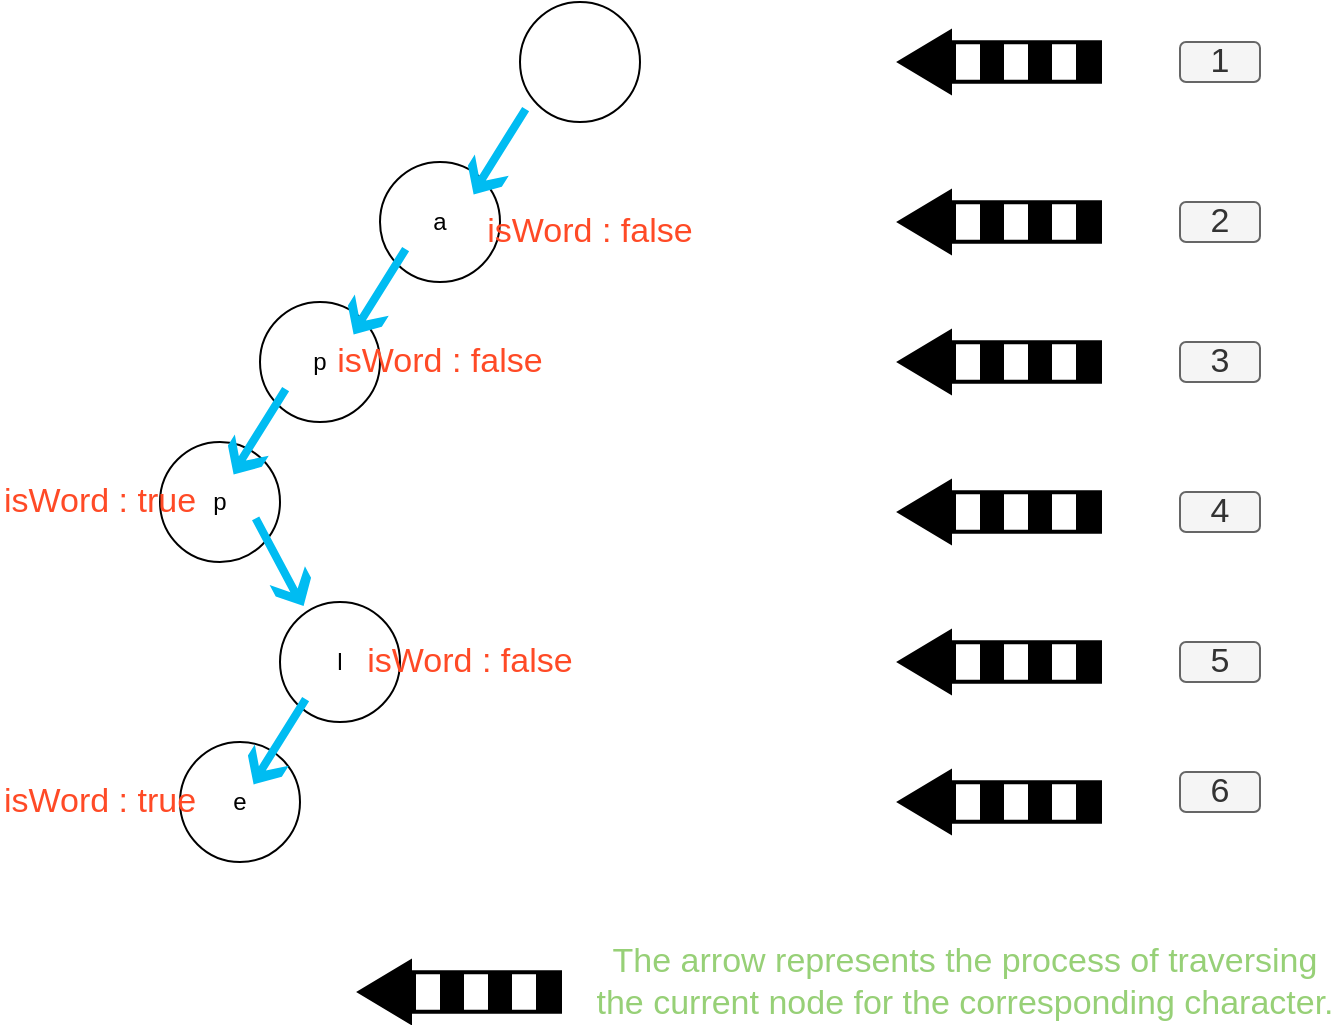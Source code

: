 <mxfile version="13.4.2" type="device"><diagram id="zUBkOizd3lOV14bIgwrr" name="Page-1"><mxGraphModel dx="951" dy="479" grid="1" gridSize="10" guides="1" tooltips="1" connect="1" arrows="1" fold="1" page="1" pageScale="1" pageWidth="850" pageHeight="1100" math="0" shadow="0"><root><mxCell id="0"/><mxCell id="1" parent="0"/><mxCell id="PmSHs75wQBvF2WtdOMd8-2" value="" style="ellipse;whiteSpace=wrap;html=1;aspect=fixed;" vertex="1" parent="1"><mxGeometry x="490" y="160" width="60" height="60" as="geometry"/></mxCell><mxCell id="PmSHs75wQBvF2WtdOMd8-3" value="a" style="ellipse;whiteSpace=wrap;html=1;aspect=fixed;" vertex="1" parent="1"><mxGeometry x="420" y="240" width="60" height="60" as="geometry"/></mxCell><mxCell id="PmSHs75wQBvF2WtdOMd8-4" value="p" style="ellipse;whiteSpace=wrap;html=1;aspect=fixed;" vertex="1" parent="1"><mxGeometry x="360" y="310" width="60" height="60" as="geometry"/></mxCell><mxCell id="PmSHs75wQBvF2WtdOMd8-5" value="p" style="ellipse;whiteSpace=wrap;html=1;aspect=fixed;" vertex="1" parent="1"><mxGeometry x="310" y="380" width="60" height="60" as="geometry"/></mxCell><mxCell id="PmSHs75wQBvF2WtdOMd8-6" value="l" style="ellipse;whiteSpace=wrap;html=1;aspect=fixed;" vertex="1" parent="1"><mxGeometry x="370" y="460" width="60" height="60" as="geometry"/></mxCell><mxCell id="PmSHs75wQBvF2WtdOMd8-7" value="e" style="ellipse;whiteSpace=wrap;html=1;aspect=fixed;" vertex="1" parent="1"><mxGeometry x="320" y="530" width="60" height="60" as="geometry"/></mxCell><mxCell id="PmSHs75wQBvF2WtdOMd8-8" value="" style="shadow=0;dashed=0;html=1;strokeColor=none;labelPosition=center;verticalLabelPosition=bottom;verticalAlign=top;align=center;shape=mxgraph.mscae.deprecated.poster_arrow;fillColor=#00BCF2;rotation=32;" vertex="1" parent="1"><mxGeometry x="470" y="210" width="20" height="50" as="geometry"/></mxCell><mxCell id="PmSHs75wQBvF2WtdOMd8-9" value="" style="shadow=0;dashed=0;html=1;strokeColor=none;labelPosition=center;verticalLabelPosition=bottom;verticalAlign=top;align=center;shape=mxgraph.mscae.deprecated.poster_arrow;fillColor=#00BCF2;rotation=32;" vertex="1" parent="1"><mxGeometry x="410" y="280" width="20" height="50" as="geometry"/></mxCell><mxCell id="PmSHs75wQBvF2WtdOMd8-10" value="" style="shadow=0;dashed=0;html=1;strokeColor=none;labelPosition=center;verticalLabelPosition=bottom;verticalAlign=top;align=center;shape=mxgraph.mscae.deprecated.poster_arrow;fillColor=#00BCF2;rotation=32;" vertex="1" parent="1"><mxGeometry x="350" y="350" width="20" height="50" as="geometry"/></mxCell><mxCell id="PmSHs75wQBvF2WtdOMd8-11" value="" style="shadow=0;dashed=0;html=1;strokeColor=none;labelPosition=center;verticalLabelPosition=bottom;verticalAlign=top;align=center;shape=mxgraph.mscae.deprecated.poster_arrow;fillColor=#00BCF2;rotation=332;" vertex="1" parent="1"><mxGeometry x="360" y="415" width="20" height="50" as="geometry"/></mxCell><mxCell id="PmSHs75wQBvF2WtdOMd8-12" value="" style="shadow=0;dashed=0;html=1;strokeColor=none;labelPosition=center;verticalLabelPosition=bottom;verticalAlign=top;align=center;shape=mxgraph.mscae.deprecated.poster_arrow;fillColor=#00BCF2;rotation=32;" vertex="1" parent="1"><mxGeometry x="360" y="505" width="20" height="50" as="geometry"/></mxCell><mxCell id="PmSHs75wQBvF2WtdOMd8-13" value="isWord : true" style="text;html=1;align=center;verticalAlign=middle;whiteSpace=wrap;rounded=0;fontColor=#FF4A26;fontSize=17;" vertex="1" parent="1"><mxGeometry x="230" y="385" width="100" height="50" as="geometry"/></mxCell><mxCell id="PmSHs75wQBvF2WtdOMd8-14" value="isWord : true" style="text;html=1;align=center;verticalAlign=middle;whiteSpace=wrap;rounded=0;fontColor=#FF4A26;fontSize=17;" vertex="1" parent="1"><mxGeometry x="230" y="535" width="100" height="50" as="geometry"/></mxCell><mxCell id="PmSHs75wQBvF2WtdOMd8-15" value="isWord : false" style="text;html=1;align=center;verticalAlign=middle;whiteSpace=wrap;rounded=0;fontColor=#FF4A26;fontSize=17;" vertex="1" parent="1"><mxGeometry x="460" y="250" width="130" height="50" as="geometry"/></mxCell><mxCell id="PmSHs75wQBvF2WtdOMd8-16" value="isWord : false" style="text;html=1;align=center;verticalAlign=middle;whiteSpace=wrap;rounded=0;fontColor=#FF4A26;fontSize=17;" vertex="1" parent="1"><mxGeometry x="385" y="315" width="130" height="50" as="geometry"/></mxCell><mxCell id="PmSHs75wQBvF2WtdOMd8-17" value="isWord : false" style="text;html=1;align=center;verticalAlign=middle;whiteSpace=wrap;rounded=0;fontColor=#FF4A26;fontSize=17;" vertex="1" parent="1"><mxGeometry x="400" y="465" width="130" height="50" as="geometry"/></mxCell><mxCell id="PmSHs75wQBvF2WtdOMd8-18" value="" style="verticalLabelPosition=bottom;html=1;verticalAlign=top;strokeWidth=2;shape=mxgraph.lean_mapping.push_arrow;fontSize=17;fontColor=#FF4A26;direction=west;" vertex="1" parent="1"><mxGeometry x="680" y="175" width="100" height="30" as="geometry"/></mxCell><mxCell id="PmSHs75wQBvF2WtdOMd8-19" value="" style="verticalLabelPosition=bottom;html=1;verticalAlign=top;strokeWidth=2;shape=mxgraph.lean_mapping.push_arrow;fontSize=17;fontColor=#FF4A26;direction=west;" vertex="1" parent="1"><mxGeometry x="680" y="255" width="100" height="30" as="geometry"/></mxCell><mxCell id="PmSHs75wQBvF2WtdOMd8-20" value="" style="verticalLabelPosition=bottom;html=1;verticalAlign=top;strokeWidth=2;shape=mxgraph.lean_mapping.push_arrow;fontSize=17;fontColor=#FF4A26;direction=west;" vertex="1" parent="1"><mxGeometry x="680" y="325" width="100" height="30" as="geometry"/></mxCell><mxCell id="PmSHs75wQBvF2WtdOMd8-21" value="" style="verticalLabelPosition=bottom;html=1;verticalAlign=top;strokeWidth=2;shape=mxgraph.lean_mapping.push_arrow;fontSize=17;fontColor=#FF4A26;direction=west;" vertex="1" parent="1"><mxGeometry x="680" y="400" width="100" height="30" as="geometry"/></mxCell><mxCell id="PmSHs75wQBvF2WtdOMd8-22" value="" style="verticalLabelPosition=bottom;html=1;verticalAlign=top;strokeWidth=2;shape=mxgraph.lean_mapping.push_arrow;fontSize=17;fontColor=#FF4A26;direction=west;" vertex="1" parent="1"><mxGeometry x="680" y="475" width="100" height="30" as="geometry"/></mxCell><mxCell id="PmSHs75wQBvF2WtdOMd8-23" value="" style="verticalLabelPosition=bottom;html=1;verticalAlign=top;strokeWidth=2;shape=mxgraph.lean_mapping.push_arrow;fontSize=17;fontColor=#FF4A26;direction=west;" vertex="1" parent="1"><mxGeometry x="680" y="545" width="100" height="30" as="geometry"/></mxCell><mxCell id="PmSHs75wQBvF2WtdOMd8-24" value="1" style="text;html=1;strokeColor=#666666;fillColor=#f5f5f5;align=center;verticalAlign=middle;whiteSpace=wrap;rounded=1;fontSize=17;fontColor=#333333;" vertex="1" parent="1"><mxGeometry x="820" y="180" width="40" height="20" as="geometry"/></mxCell><mxCell id="PmSHs75wQBvF2WtdOMd8-25" value="2" style="text;html=1;strokeColor=#666666;fillColor=#f5f5f5;align=center;verticalAlign=middle;whiteSpace=wrap;rounded=1;fontSize=17;fontColor=#333333;" vertex="1" parent="1"><mxGeometry x="820" y="260" width="40" height="20" as="geometry"/></mxCell><mxCell id="PmSHs75wQBvF2WtdOMd8-26" value="3" style="text;html=1;strokeColor=#666666;fillColor=#f5f5f5;align=center;verticalAlign=middle;whiteSpace=wrap;rounded=1;fontSize=17;fontColor=#333333;" vertex="1" parent="1"><mxGeometry x="820" y="330" width="40" height="20" as="geometry"/></mxCell><mxCell id="PmSHs75wQBvF2WtdOMd8-27" value="4" style="text;html=1;strokeColor=#666666;fillColor=#f5f5f5;align=center;verticalAlign=middle;whiteSpace=wrap;rounded=1;fontSize=17;fontColor=#333333;" vertex="1" parent="1"><mxGeometry x="820" y="405" width="40" height="20" as="geometry"/></mxCell><mxCell id="PmSHs75wQBvF2WtdOMd8-28" value="5" style="text;html=1;strokeColor=#666666;fillColor=#f5f5f5;align=center;verticalAlign=middle;whiteSpace=wrap;rounded=1;fontSize=17;fontColor=#333333;" vertex="1" parent="1"><mxGeometry x="820" y="480" width="40" height="20" as="geometry"/></mxCell><mxCell id="PmSHs75wQBvF2WtdOMd8-29" value="6" style="text;html=1;strokeColor=#666666;fillColor=#f5f5f5;align=center;verticalAlign=middle;whiteSpace=wrap;rounded=1;fontSize=17;fontColor=#333333;" vertex="1" parent="1"><mxGeometry x="820" y="545" width="40" height="20" as="geometry"/></mxCell><mxCell id="PmSHs75wQBvF2WtdOMd8-30" value="" style="verticalLabelPosition=bottom;html=1;verticalAlign=top;strokeWidth=2;shape=mxgraph.lean_mapping.push_arrow;fontSize=17;fontColor=#FF4A26;direction=west;" vertex="1" parent="1"><mxGeometry x="410" y="640" width="100" height="30" as="geometry"/></mxCell><mxCell id="PmSHs75wQBvF2WtdOMd8-31" value="&lt;font color=&quot;#97d077&quot;&gt;The arrow represents the process of traversing the current node for the corresponding character.&lt;/font&gt;" style="text;html=1;align=center;verticalAlign=middle;whiteSpace=wrap;rounded=0;fontSize=17;" vertex="1" parent="1"><mxGeometry x="525" y="640" width="375" height="20" as="geometry"/></mxCell></root></mxGraphModel></diagram></mxfile>